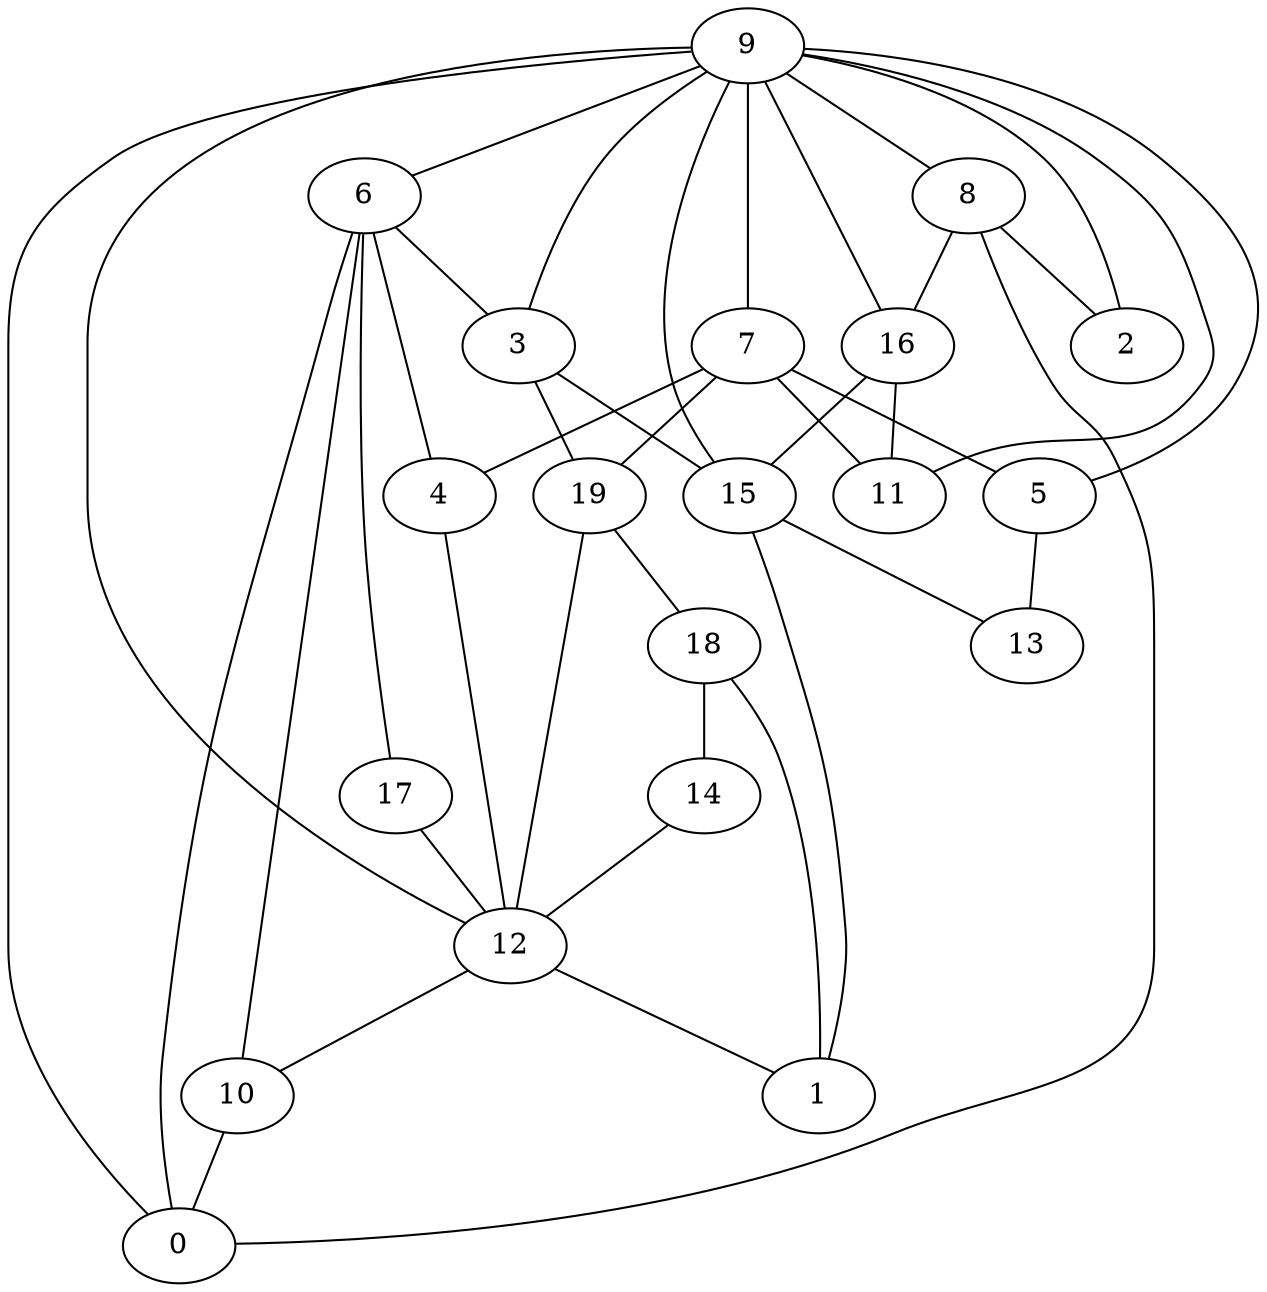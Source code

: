 digraph GG_graph {

subgraph G_graph {
edge [color = black]
"15" -> "1" [dir = none]
"15" -> "13" [dir = none]
"18" -> "14" [dir = none]
"18" -> "1" [dir = none]
"5" -> "13" [dir = none]
"17" -> "12" [dir = none]
"7" -> "4" [dir = none]
"7" -> "19" [dir = none]
"7" -> "5" [dir = none]
"6" -> "10" [dir = none]
"6" -> "0" [dir = none]
"6" -> "4" [dir = none]
"6" -> "17" [dir = none]
"6" -> "3" [dir = none]
"19" -> "12" [dir = none]
"19" -> "18" [dir = none]
"9" -> "2" [dir = none]
"9" -> "6" [dir = none]
"9" -> "12" [dir = none]
"9" -> "16" [dir = none]
"9" -> "8" [dir = none]
"9" -> "11" [dir = none]
"9" -> "15" [dir = none]
"9" -> "0" [dir = none]
"9" -> "7" [dir = none]
"9" -> "5" [dir = none]
"9" -> "3" [dir = none]
"3" -> "19" [dir = none]
"3" -> "15" [dir = none]
"16" -> "11" [dir = none]
"16" -> "15" [dir = none]
"8" -> "0" [dir = none]
"8" -> "2" [dir = none]
"8" -> "16" [dir = none]
"14" -> "12" [dir = none]
"12" -> "1" [dir = none]
"12" -> "10" [dir = none]
"4" -> "12" [dir = none]
"10" -> "0" [dir = none]
"7" -> "11" [dir = none]
}

}
